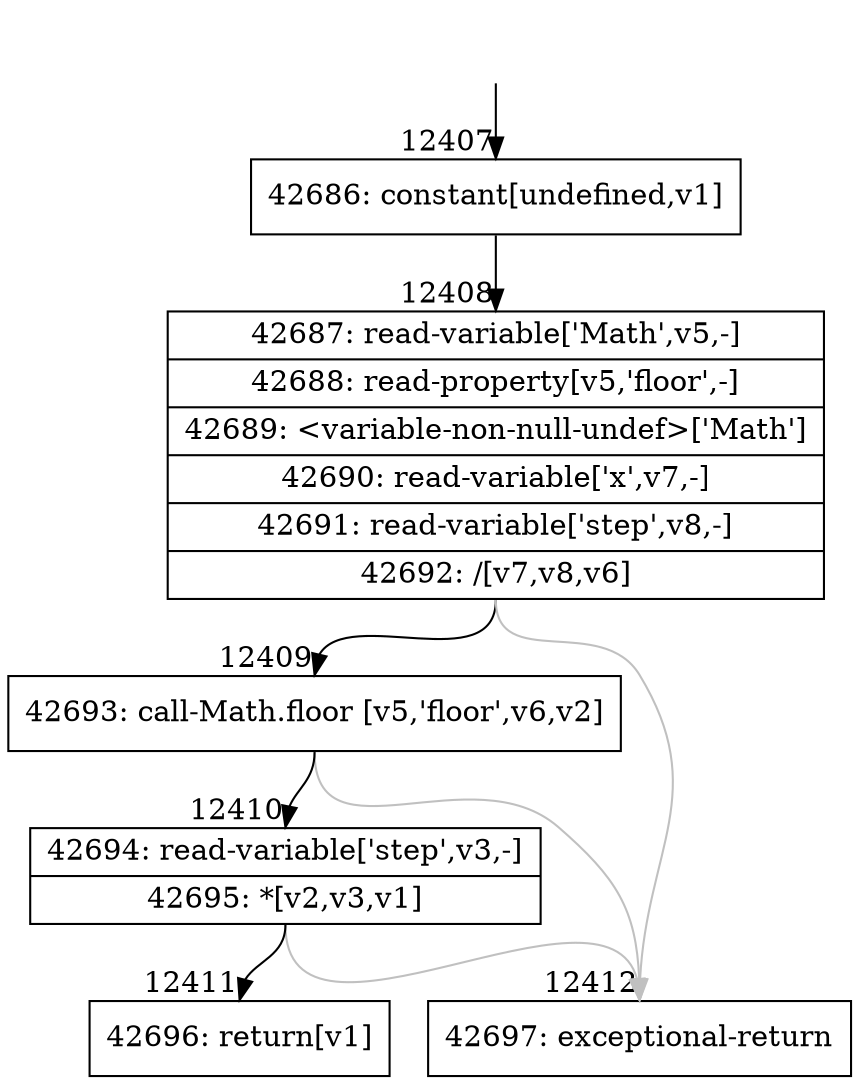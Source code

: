 digraph {
rankdir="TD"
BB_entry1146[shape=none,label=""];
BB_entry1146 -> BB12407 [tailport=s, headport=n, headlabel="    12407"]
BB12407 [shape=record label="{42686: constant[undefined,v1]}" ] 
BB12407 -> BB12408 [tailport=s, headport=n, headlabel="      12408"]
BB12408 [shape=record label="{42687: read-variable['Math',v5,-]|42688: read-property[v5,'floor',-]|42689: \<variable-non-null-undef\>['Math']|42690: read-variable['x',v7,-]|42691: read-variable['step',v8,-]|42692: /[v7,v8,v6]}" ] 
BB12408 -> BB12409 [tailport=s, headport=n, headlabel="      12409"]
BB12408 -> BB12412 [tailport=s, headport=n, color=gray, headlabel="      12412"]
BB12409 [shape=record label="{42693: call-Math.floor [v5,'floor',v6,v2]}" ] 
BB12409 -> BB12410 [tailport=s, headport=n, headlabel="      12410"]
BB12409 -> BB12412 [tailport=s, headport=n, color=gray]
BB12410 [shape=record label="{42694: read-variable['step',v3,-]|42695: *[v2,v3,v1]}" ] 
BB12410 -> BB12411 [tailport=s, headport=n, headlabel="      12411"]
BB12410 -> BB12412 [tailport=s, headport=n, color=gray]
BB12411 [shape=record label="{42696: return[v1]}" ] 
BB12412 [shape=record label="{42697: exceptional-return}" ] 
//#$~ 7456
}
